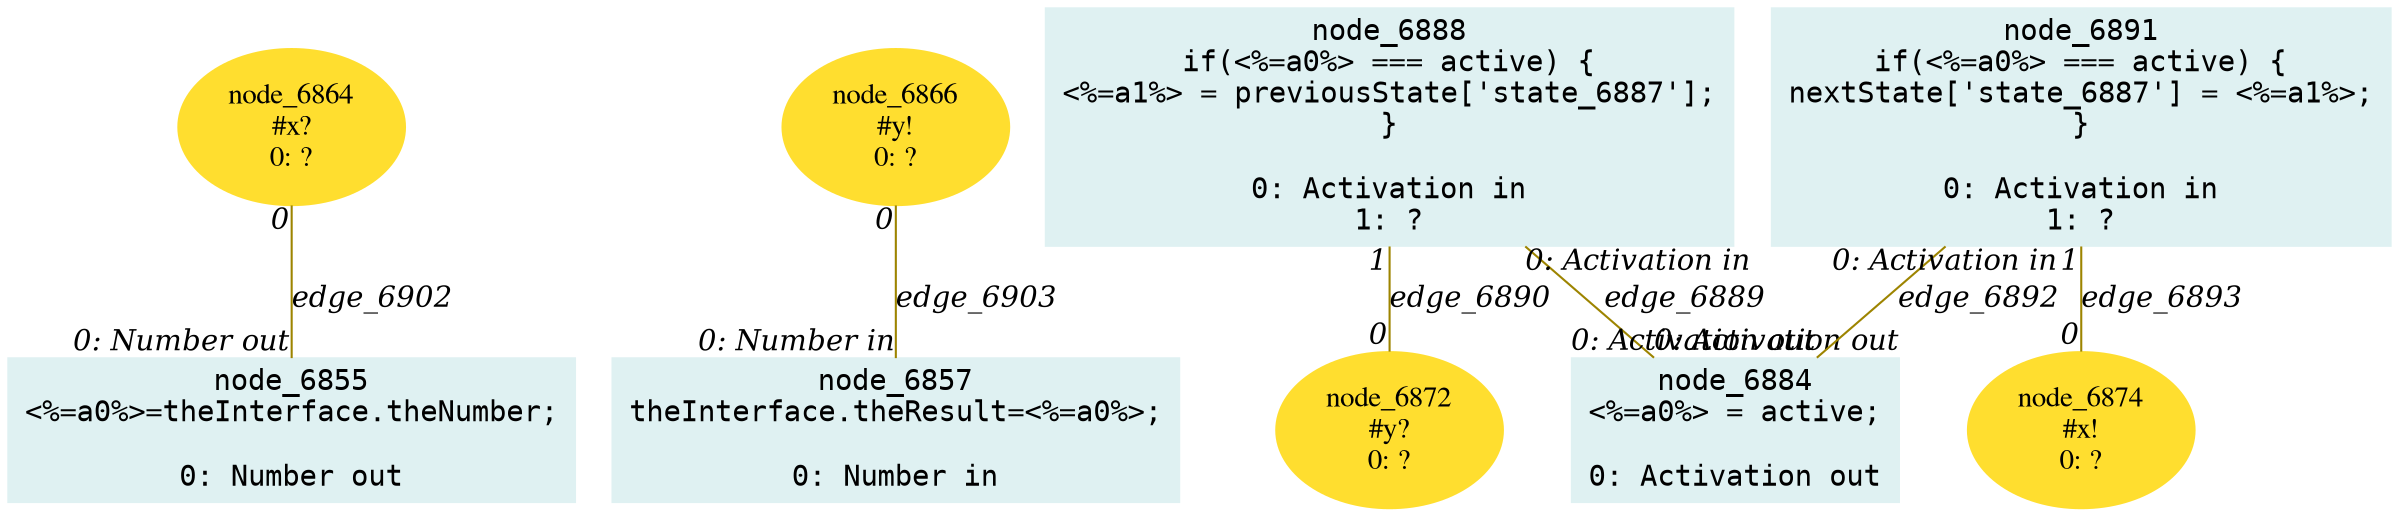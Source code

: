 digraph g{node_6855 [shape="box", style="filled", color="#dff1f2", fontname="Courier", label="node_6855
<%=a0%>=theInterface.theNumber;

0: Number out" ]
node_6857 [shape="box", style="filled", color="#dff1f2", fontname="Courier", label="node_6857
theInterface.theResult=<%=a0%>;

0: Number in" ]
node_6864 [shape="ellipse", style="filled", color="#ffde2f", fontname="Times", label="node_6864
#x?
0: ?" ]
node_6866 [shape="ellipse", style="filled", color="#ffde2f", fontname="Times", label="node_6866
#y!
0: ?" ]
node_6872 [shape="ellipse", style="filled", color="#ffde2f", fontname="Times", label="node_6872
#y?
0: ?" ]
node_6874 [shape="ellipse", style="filled", color="#ffde2f", fontname="Times", label="node_6874
#x!
0: ?" ]
node_6884 [shape="box", style="filled", color="#dff1f2", fontname="Courier", label="node_6884
<%=a0%> = active;

0: Activation out" ]
node_6888 [shape="box", style="filled", color="#dff1f2", fontname="Courier", label="node_6888
if(<%=a0%> === active) {
<%=a1%> = previousState['state_6887'];
}

0: Activation in
1: ?" ]
node_6891 [shape="box", style="filled", color="#dff1f2", fontname="Courier", label="node_6891
if(<%=a0%> === active) {
nextState['state_6887'] = <%=a1%>;
}

0: Activation in
1: ?" ]
node_6888 -> node_6884 [dir=none, arrowHead=none, fontname="Times-Italic", arrowsize=1, color="#9d8400", label="edge_6889",  headlabel="0: Activation out", taillabel="0: Activation in" ]
node_6888 -> node_6872 [dir=none, arrowHead=none, fontname="Times-Italic", arrowsize=1, color="#9d8400", label="edge_6890",  headlabel="0", taillabel="1" ]
node_6891 -> node_6884 [dir=none, arrowHead=none, fontname="Times-Italic", arrowsize=1, color="#9d8400", label="edge_6892",  headlabel="0: Activation out", taillabel="0: Activation in" ]
node_6891 -> node_6874 [dir=none, arrowHead=none, fontname="Times-Italic", arrowsize=1, color="#9d8400", label="edge_6893",  headlabel="0", taillabel="1" ]
node_6864 -> node_6855 [dir=none, arrowHead=none, fontname="Times-Italic", arrowsize=1, color="#9d8400", label="edge_6902",  headlabel="0: Number out", taillabel="0" ]
node_6866 -> node_6857 [dir=none, arrowHead=none, fontname="Times-Italic", arrowsize=1, color="#9d8400", label="edge_6903",  headlabel="0: Number in", taillabel="0" ]
}